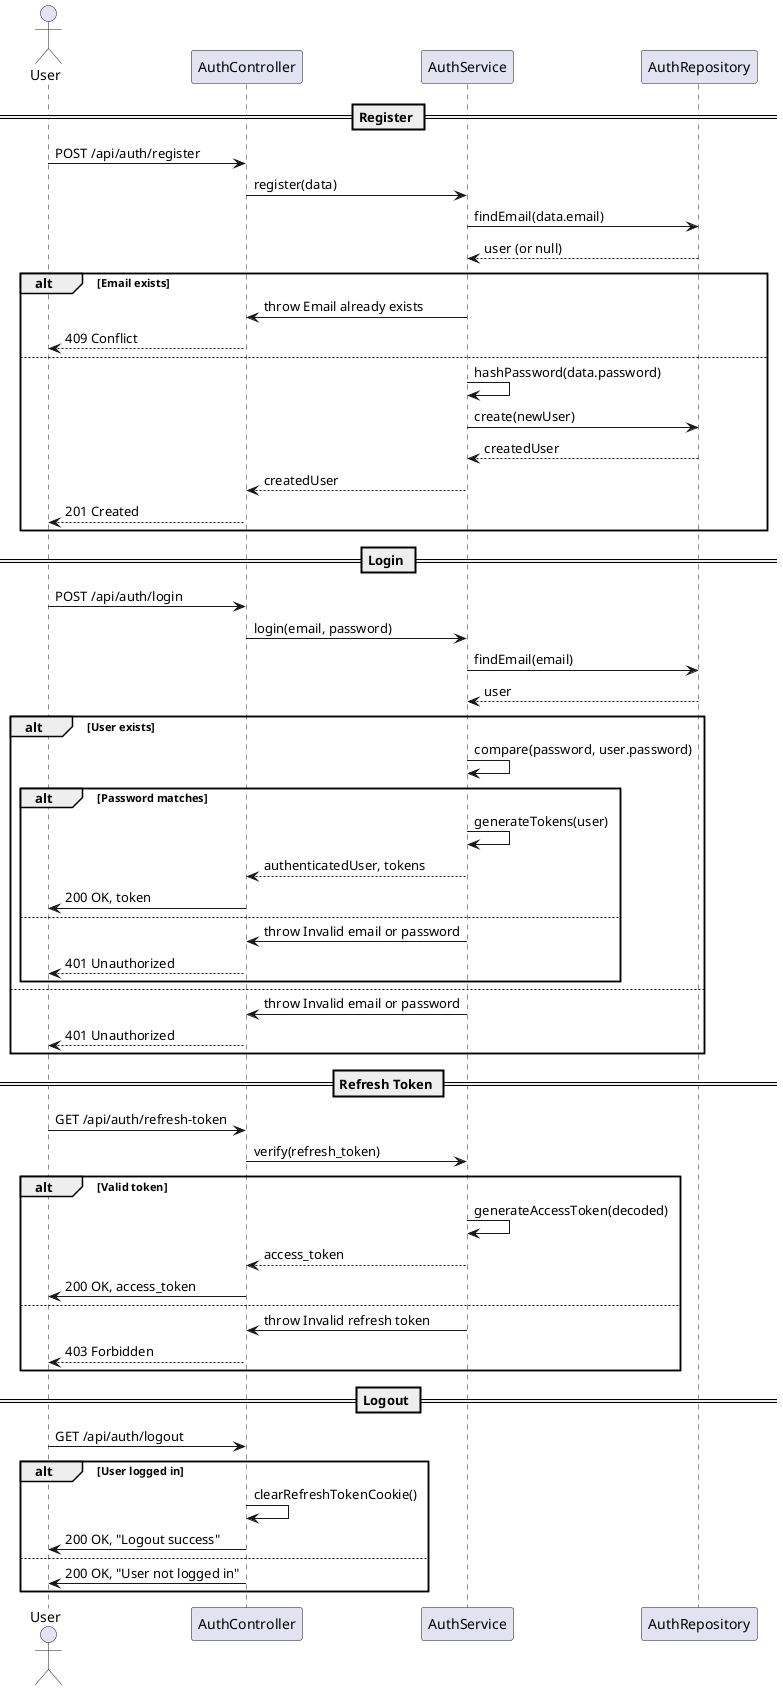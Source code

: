 @startuml auth-sequence
actor User
participant AuthController
participant AuthService
participant AuthRepository

== Register ==
User -> AuthController: POST /api/auth/register
AuthController -> AuthService: register(data)
AuthService -> AuthRepository: findEmail(data.email)
AuthRepository --> AuthService: user (or null)
alt Email exists
    AuthService -> AuthController: throw Email already exists
    AuthController --> User: 409 Conflict
else
    AuthService -> AuthService: hashPassword(data.password)
    AuthService -> AuthRepository: create(newUser)
    AuthRepository --> AuthService: createdUser
    AuthService --> AuthController: createdUser
    AuthController --> User: 201 Created
end

== Login ==
User -> AuthController: POST /api/auth/login
AuthController -> AuthService: login(email, password)
AuthService -> AuthRepository: findEmail(email)
AuthRepository --> AuthService: user
alt User exists
    AuthService -> AuthService: compare(password, user.password)
    alt Password matches
        AuthService -> AuthService: generateTokens(user)
        AuthService --> AuthController: authenticatedUser, tokens
        AuthController -> User: 200 OK, token
    else
        AuthService -> AuthController: throw Invalid email or password
        AuthController --> User: 401 Unauthorized
    end
else
    AuthService -> AuthController: throw Invalid email or password
    AuthController --> User: 401 Unauthorized
end

== Refresh Token ==
User -> AuthController: GET /api/auth/refresh-token
AuthController -> AuthService: verify(refresh_token)
alt Valid token
    AuthService -> AuthService: generateAccessToken(decoded)
    AuthService --> AuthController: access_token
    AuthController -> User: 200 OK, access_token
else
    AuthService -> AuthController: throw Invalid refresh token
    AuthController --> User: 403 Forbidden
end

== Logout ==
User -> AuthController: GET /api/auth/logout
alt User logged in
    AuthController -> AuthController: clearRefreshTokenCookie()
    AuthController -> User: 200 OK, "Logout success"
else
    AuthController -> User: 200 OK, "User not logged in"
end
@enduml
